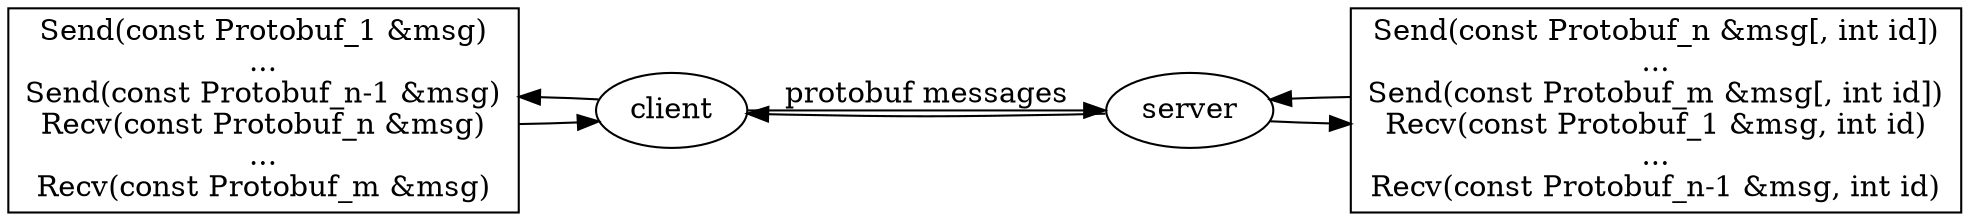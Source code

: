 digraph G {
	rankdir=LR;
	ClientAPI [shape=box, label="Send\(const Protobuf_1 &msg)\n...\nSend\(const Protobuf_n-1 &msg)\nRecv\(const Protobuf_n &msg)\n...\nRecv\(const Protobuf_m &msg)"];
	ClientAPI -> client;
	client -> ClientAPI;
	client -> server [label="protobuf messages"];
	server -> client;
	ServerAPI [shape=box, label="Send\(const Protobuf_n &msg[, int id])\n...\nSend\(const Protobuf_m &msg[, int id])\nRecv\(const Protobuf_1 &msg, int id)\n...\nRecv\(const Protobuf_n-1 &msg, int id)"];
	ServerAPI -> server;
	server -> ServerAPI;
}

